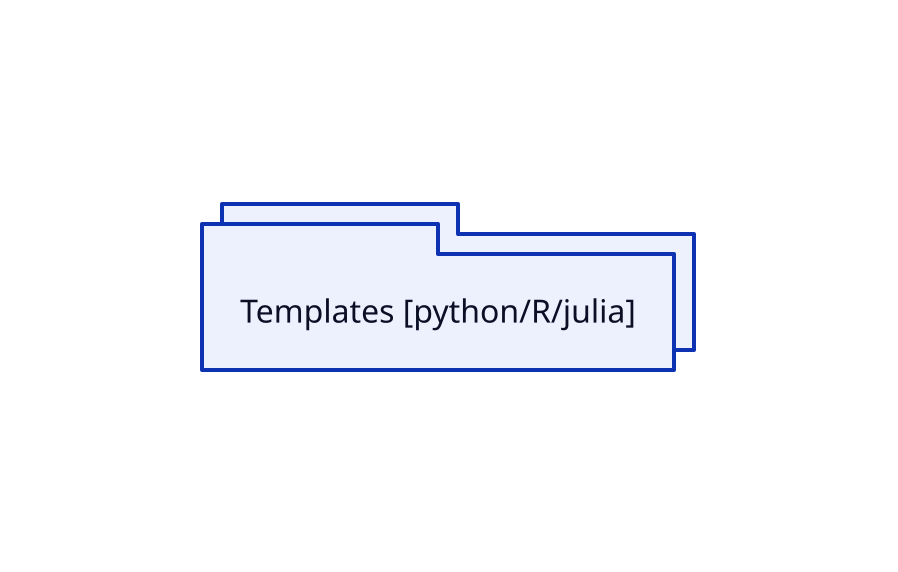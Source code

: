 template : "Templates [python/R/julia]" {
    shape: package
    style: {
        multiple: true
    }
}

